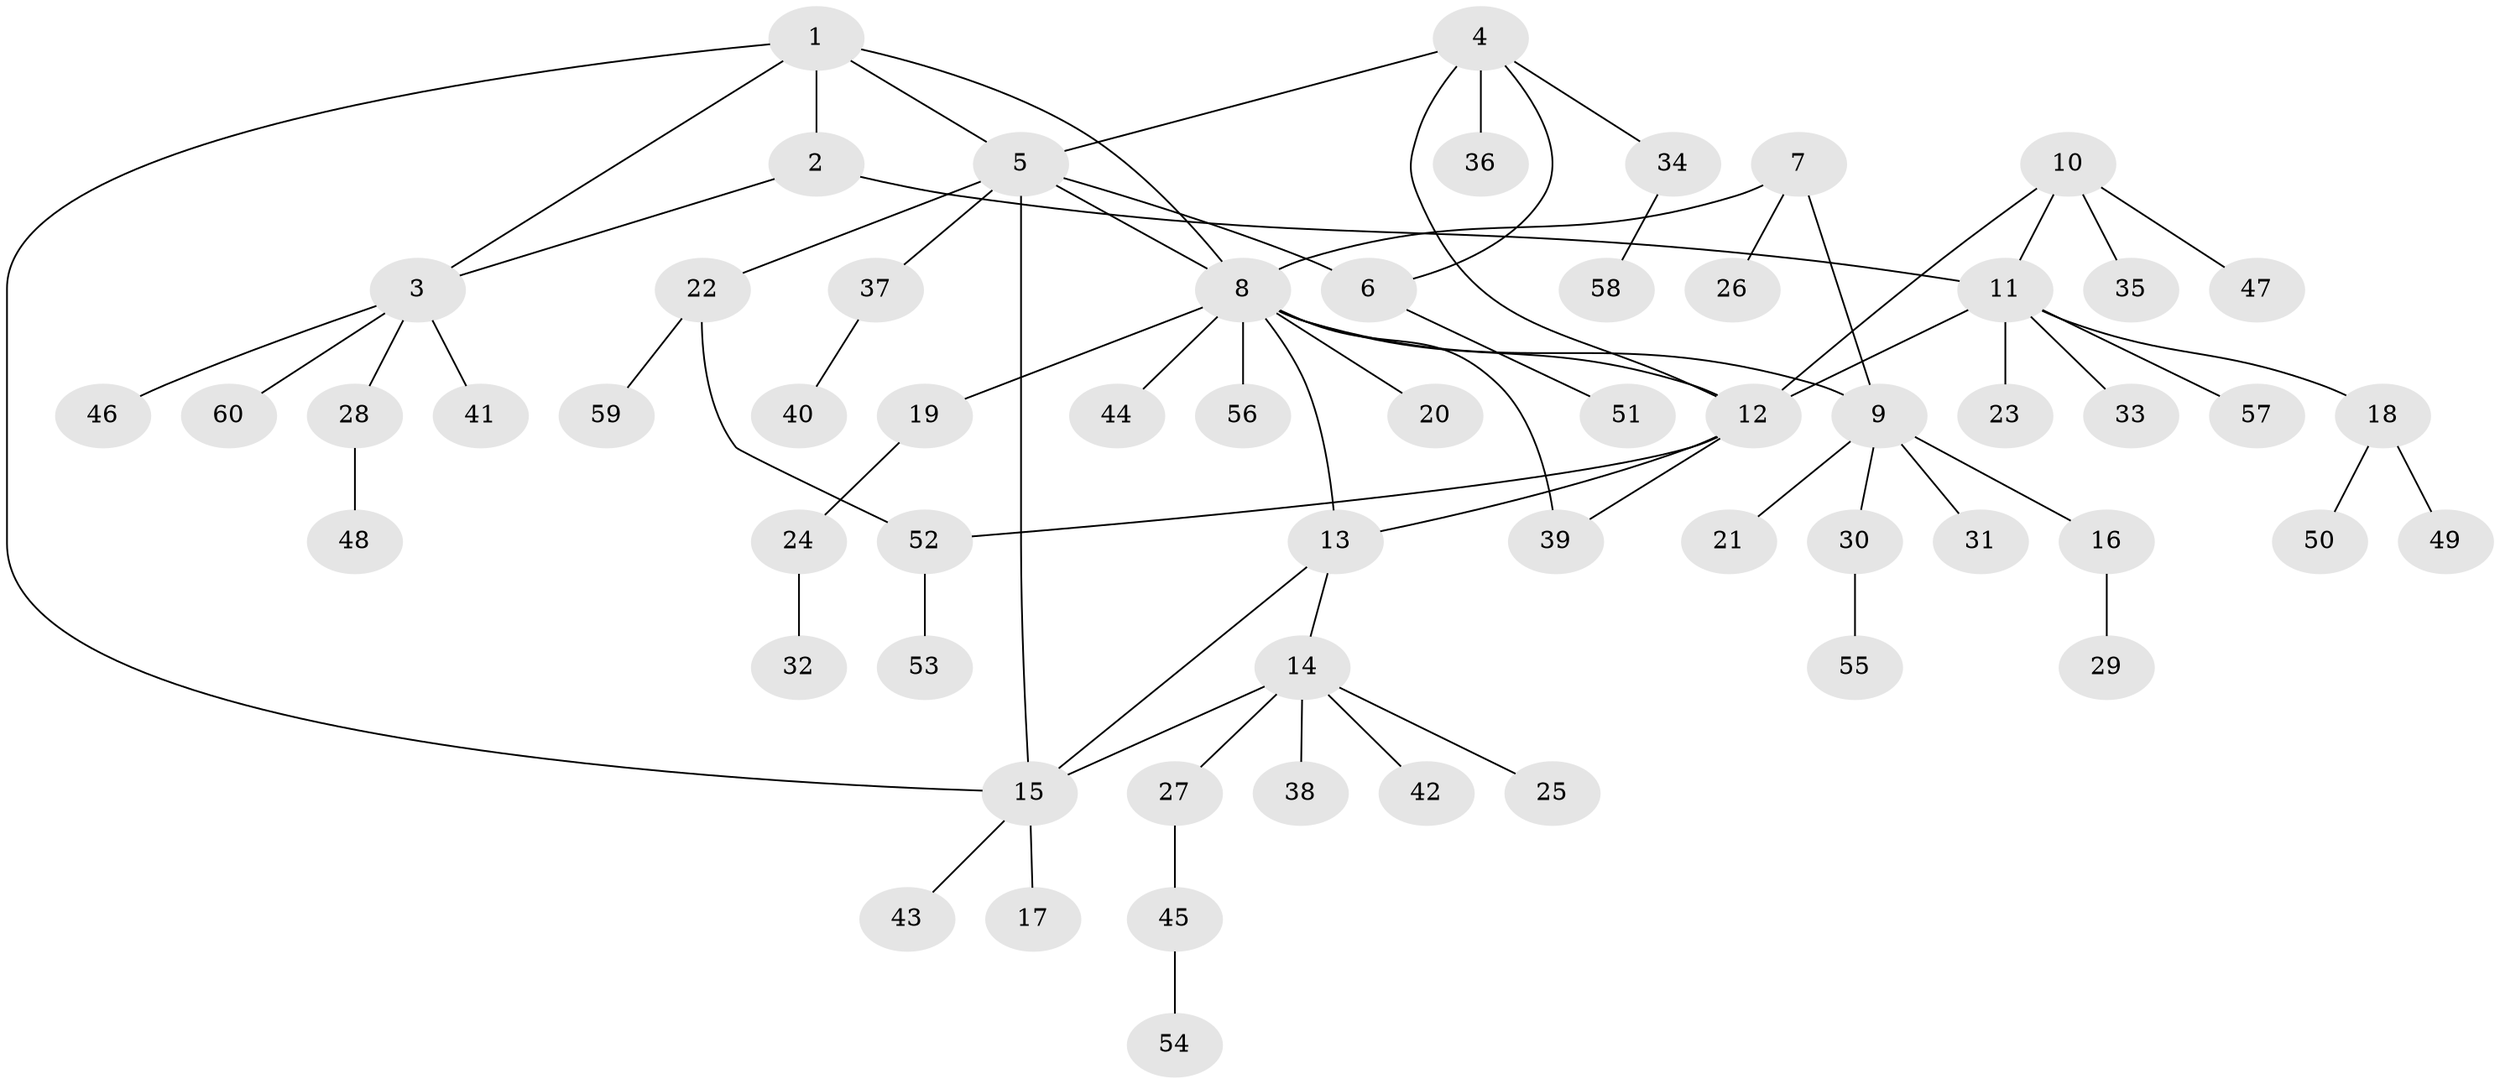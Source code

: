 // coarse degree distribution, {8: 0.041666666666666664, 3: 0.125, 2: 0.20833333333333334, 7: 0.041666666666666664, 5: 0.125, 1: 0.4583333333333333}
// Generated by graph-tools (version 1.1) at 2025/19/03/04/25 18:19:35]
// undirected, 60 vertices, 72 edges
graph export_dot {
graph [start="1"]
  node [color=gray90,style=filled];
  1;
  2;
  3;
  4;
  5;
  6;
  7;
  8;
  9;
  10;
  11;
  12;
  13;
  14;
  15;
  16;
  17;
  18;
  19;
  20;
  21;
  22;
  23;
  24;
  25;
  26;
  27;
  28;
  29;
  30;
  31;
  32;
  33;
  34;
  35;
  36;
  37;
  38;
  39;
  40;
  41;
  42;
  43;
  44;
  45;
  46;
  47;
  48;
  49;
  50;
  51;
  52;
  53;
  54;
  55;
  56;
  57;
  58;
  59;
  60;
  1 -- 2;
  1 -- 3;
  1 -- 5;
  1 -- 8;
  1 -- 15;
  2 -- 3;
  2 -- 11;
  3 -- 28;
  3 -- 41;
  3 -- 46;
  3 -- 60;
  4 -- 5;
  4 -- 6;
  4 -- 12;
  4 -- 34;
  4 -- 36;
  5 -- 6;
  5 -- 8;
  5 -- 15;
  5 -- 22;
  5 -- 37;
  6 -- 51;
  7 -- 8;
  7 -- 9;
  7 -- 26;
  8 -- 9;
  8 -- 12;
  8 -- 13;
  8 -- 19;
  8 -- 20;
  8 -- 39;
  8 -- 44;
  8 -- 56;
  9 -- 16;
  9 -- 21;
  9 -- 30;
  9 -- 31;
  10 -- 11;
  10 -- 12;
  10 -- 35;
  10 -- 47;
  11 -- 12;
  11 -- 18;
  11 -- 23;
  11 -- 33;
  11 -- 57;
  12 -- 13;
  12 -- 39;
  12 -- 52;
  13 -- 14;
  13 -- 15;
  14 -- 15;
  14 -- 25;
  14 -- 27;
  14 -- 38;
  14 -- 42;
  15 -- 17;
  15 -- 43;
  16 -- 29;
  18 -- 49;
  18 -- 50;
  19 -- 24;
  22 -- 52;
  22 -- 59;
  24 -- 32;
  27 -- 45;
  28 -- 48;
  30 -- 55;
  34 -- 58;
  37 -- 40;
  45 -- 54;
  52 -- 53;
}
